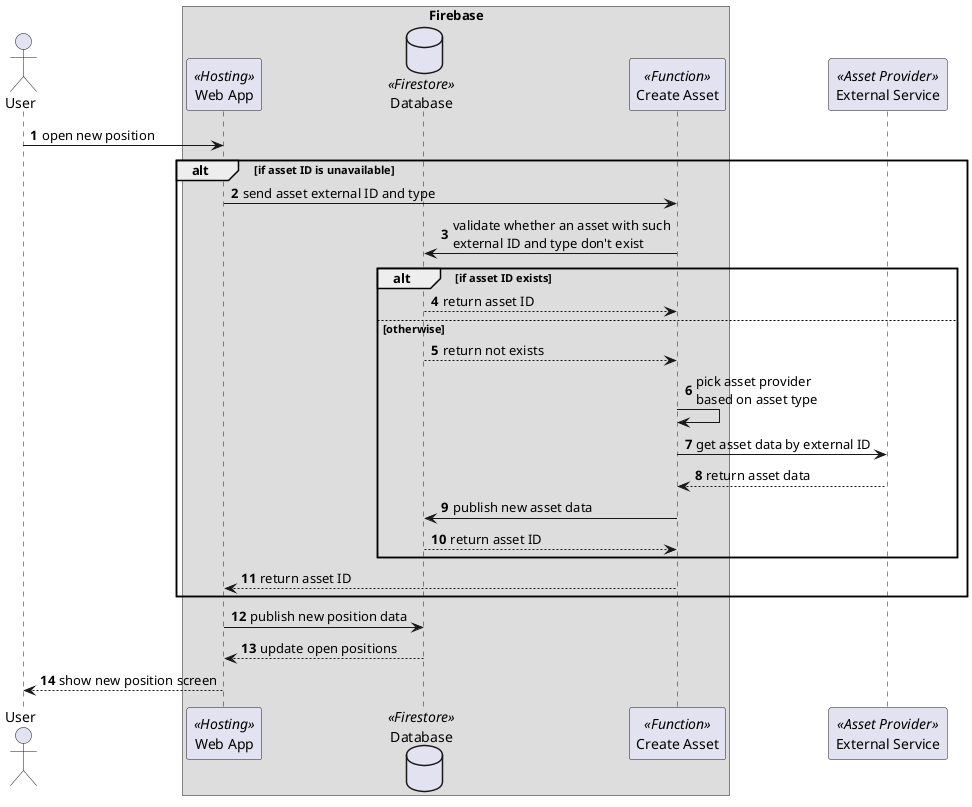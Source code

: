 @startuml

autonumber

actor User
box Firebase
    participant "Web App" as WebApp <<Hosting>>
    database Database <<Firestore>>
    participant "Create Asset" as CreateAsset <<Function>>
end box
participant "External Service" as ExternalService <<Asset Provider>>

User -> WebApp: open new position
alt if asset ID is unavailable
    WebApp -> CreateAsset: send asset external ID and type
    CreateAsset -> Database: validate whether an asset with such\nexternal ID and type don't exist
    alt if asset ID exists
        Database --> CreateAsset: return asset ID
    else otherwise
        Database --> CreateAsset: return not exists
        CreateAsset -> CreateAsset: pick asset provider\nbased on asset type
        CreateAsset -> ExternalService: get asset data by external ID
        ExternalService --> CreateAsset: return asset data
        CreateAsset -> Database: publish new asset data
        Database --> CreateAsset: return asset ID
    end
    CreateAsset --> WebApp: return asset ID
end
WebApp -> Database: publish new position data

Database --> WebApp: update open positions
WebApp --> User: show new position screen

@enduml
